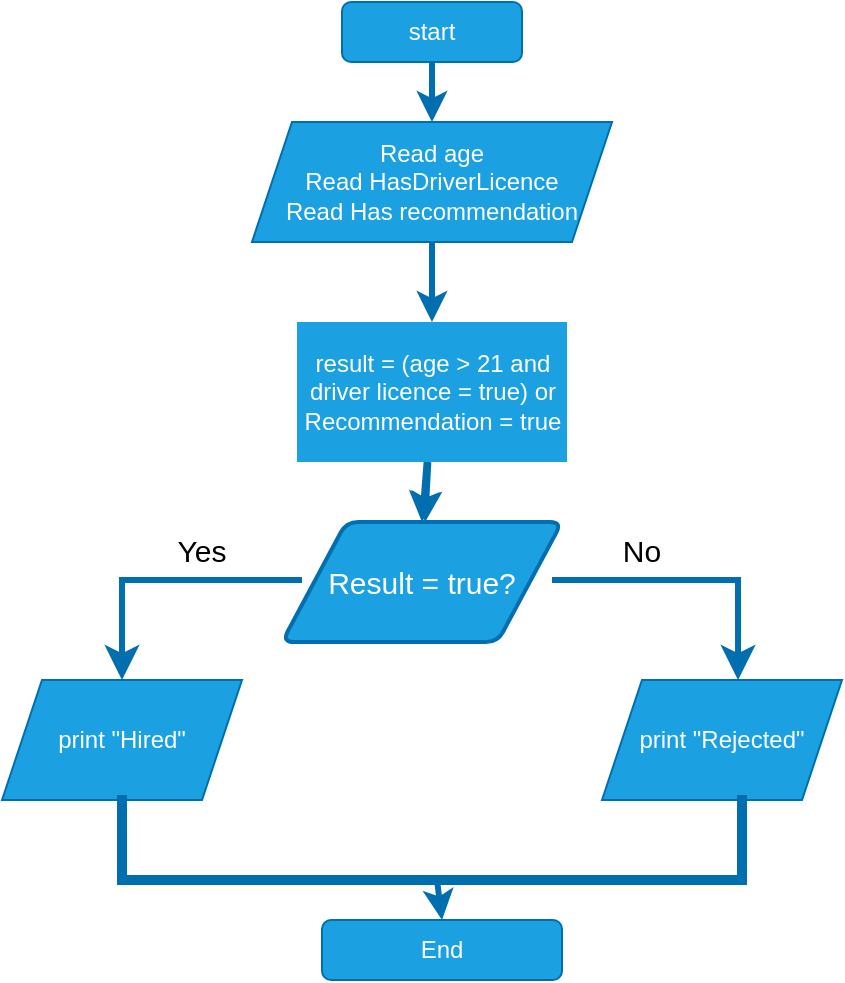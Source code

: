 <mxfile>
    <diagram id="q02MS3KB9b1SfxSF1gFt" name="Page-1">
        <mxGraphModel dx="550" dy="351" grid="1" gridSize="10" guides="1" tooltips="1" connect="1" arrows="1" fold="1" page="1" pageScale="1" pageWidth="850" pageHeight="1100" math="0" shadow="0">
            <root>
                <mxCell id="0"/>
                <mxCell id="1" parent="0"/>
                <mxCell id="4" value="" style="edgeStyle=none;html=1;" edge="1" parent="1" source="2">
                    <mxGeometry relative="1" as="geometry">
                        <mxPoint x="275.003" y="72.505" as="targetPoint"/>
                    </mxGeometry>
                </mxCell>
                <mxCell id="12" value="" style="edgeStyle=none;html=1;fillColor=#1ba1e2;strokeColor=#006EAF;strokeWidth=3;" edge="1" parent="1" source="2" target="5">
                    <mxGeometry relative="1" as="geometry"/>
                </mxCell>
                <mxCell id="2" value="start" style="rounded=1;whiteSpace=wrap;html=1;fillColor=#1ba1e2;strokeColor=#006EAF;fontColor=#ffffff;" vertex="1" parent="1">
                    <mxGeometry x="230" y="40" width="90" height="30" as="geometry"/>
                </mxCell>
                <mxCell id="11" value="" style="edgeStyle=none;html=1;fillColor=#1ba1e2;strokeColor=#006EAF;strokeWidth=3;" edge="1" parent="1" source="5" target="10">
                    <mxGeometry relative="1" as="geometry"/>
                </mxCell>
                <mxCell id="5" value="Read age&lt;br&gt;Read HasDriverLicence&lt;br&gt;Read Has recommendation" style="shape=parallelogram;perimeter=parallelogramPerimeter;whiteSpace=wrap;html=1;fixedSize=1;fillColor=#1ba1e2;fontColor=#ffffff;strokeColor=#006EAF;" vertex="1" parent="1">
                    <mxGeometry x="185" y="100" width="180" height="60" as="geometry"/>
                </mxCell>
                <mxCell id="26" value="" style="edgeStyle=none;html=1;strokeWidth=3;fontSize=15;fillColor=#1ba1e2;strokeColor=#006EAF;" edge="1" parent="1" source="10" target="25">
                    <mxGeometry relative="1" as="geometry"/>
                </mxCell>
                <mxCell id="27" value="" style="edgeStyle=none;html=1;strokeWidth=3;fontSize=15;fillColor=#1ba1e2;strokeColor=#006EAF;entryX=0.5;entryY=0;entryDx=0;entryDy=0;" edge="1" parent="1" source="10" target="25">
                    <mxGeometry relative="1" as="geometry"/>
                </mxCell>
                <mxCell id="10" value="result = (age &amp;gt; 21 and driver licence = true) or Recommendation = true" style="shape=ext;double=1;rounded=0;whiteSpace=wrap;html=1;fillColor=#1ba1e2;fontColor=#ffffff;strokeColor=none;" vertex="1" parent="1">
                    <mxGeometry x="207.5" y="200" width="135" height="70" as="geometry"/>
                </mxCell>
                <mxCell id="13" value="print &quot;Hired&quot;" style="shape=parallelogram;perimeter=parallelogramPerimeter;whiteSpace=wrap;html=1;fixedSize=1;fillColor=#1ba1e2;fontColor=#ffffff;strokeColor=#006EAF;" vertex="1" parent="1">
                    <mxGeometry x="60" y="379" width="120" height="60" as="geometry"/>
                </mxCell>
                <mxCell id="14" value="print &quot;Rejected&quot;" style="shape=parallelogram;perimeter=parallelogramPerimeter;whiteSpace=wrap;html=1;fixedSize=1;fillColor=#1ba1e2;fontColor=#ffffff;strokeColor=#006EAF;" vertex="1" parent="1">
                    <mxGeometry x="360" y="379" width="120" height="60" as="geometry"/>
                </mxCell>
                <mxCell id="15" value="End" style="rounded=1;whiteSpace=wrap;html=1;fillColor=#1ba1e2;fontColor=#ffffff;strokeColor=#006EAF;" vertex="1" parent="1">
                    <mxGeometry x="220" y="499" width="120" height="30" as="geometry"/>
                </mxCell>
                <mxCell id="16" value="" style="edgeStyle=segmentEdgeStyle;endArrow=classic;html=1;curved=0;rounded=0;endSize=8;startSize=8;fillColor=#1ba1e2;strokeColor=#006EAF;strokeWidth=3;" edge="1" parent="1" target="13">
                    <mxGeometry width="50" height="50" relative="1" as="geometry">
                        <mxPoint x="210" y="329" as="sourcePoint"/>
                        <mxPoint x="110" y="369" as="targetPoint"/>
                    </mxGeometry>
                </mxCell>
                <mxCell id="17" value="" style="edgeStyle=segmentEdgeStyle;endArrow=classic;html=1;curved=0;rounded=0;endSize=8;startSize=8;strokeWidth=3;entryX=0.567;entryY=0;entryDx=0;entryDy=0;entryPerimeter=0;exitX=1;exitY=0.5;exitDx=0;exitDy=0;fillColor=#1ba1e2;strokeColor=#006EAF;" edge="1" parent="1" target="14">
                    <mxGeometry width="50" height="50" relative="1" as="geometry">
                        <mxPoint x="335" y="329" as="sourcePoint"/>
                        <mxPoint x="310" y="259" as="targetPoint"/>
                        <Array as="points">
                            <mxPoint x="428" y="329"/>
                        </Array>
                    </mxGeometry>
                </mxCell>
                <mxCell id="20" style="edgeStyle=none;html=1;entryX=0.5;entryY=0;entryDx=0;entryDy=0;strokeWidth=3;fillColor=#1ba1e2;strokeColor=#006EAF;" edge="1" parent="1" source="18" target="15">
                    <mxGeometry relative="1" as="geometry"/>
                </mxCell>
                <mxCell id="18" value="" style="shape=partialRectangle;whiteSpace=wrap;html=1;bottom=1;right=1;left=1;top=0;fillColor=none;routingCenterX=-0.5;fontColor=#ffffff;strokeColor=#006EAF;strokeWidth=5;" vertex="1" parent="1">
                    <mxGeometry x="120" y="439" width="310" height="40" as="geometry"/>
                </mxCell>
                <mxCell id="21" value="&lt;font style=&quot;font-size: 15px;&quot;&gt;Yes&lt;/font&gt;" style="text;html=1;strokeColor=none;fillColor=none;align=center;verticalAlign=middle;whiteSpace=wrap;rounded=0;sketch=0;strokeWidth=7;" vertex="1" parent="1">
                    <mxGeometry x="130" y="299" width="60" height="30" as="geometry"/>
                </mxCell>
                <mxCell id="22" value="&lt;font style=&quot;font-size: 15px;&quot;&gt;No&lt;/font&gt;" style="text;html=1;strokeColor=none;fillColor=none;align=center;verticalAlign=middle;whiteSpace=wrap;rounded=0;sketch=0;strokeWidth=7;" vertex="1" parent="1">
                    <mxGeometry x="350" y="299" width="60" height="30" as="geometry"/>
                </mxCell>
                <mxCell id="25" value="Result = true?" style="shape=parallelogram;html=1;strokeWidth=2;perimeter=parallelogramPerimeter;whiteSpace=wrap;rounded=1;arcSize=12;size=0.23;sketch=0;strokeColor=#006EAF;fontSize=15;fillColor=#1ba1e2;fontColor=#ffffff;" vertex="1" parent="1">
                    <mxGeometry x="200" y="300" width="140" height="60" as="geometry"/>
                </mxCell>
            </root>
        </mxGraphModel>
    </diagram>
</mxfile>